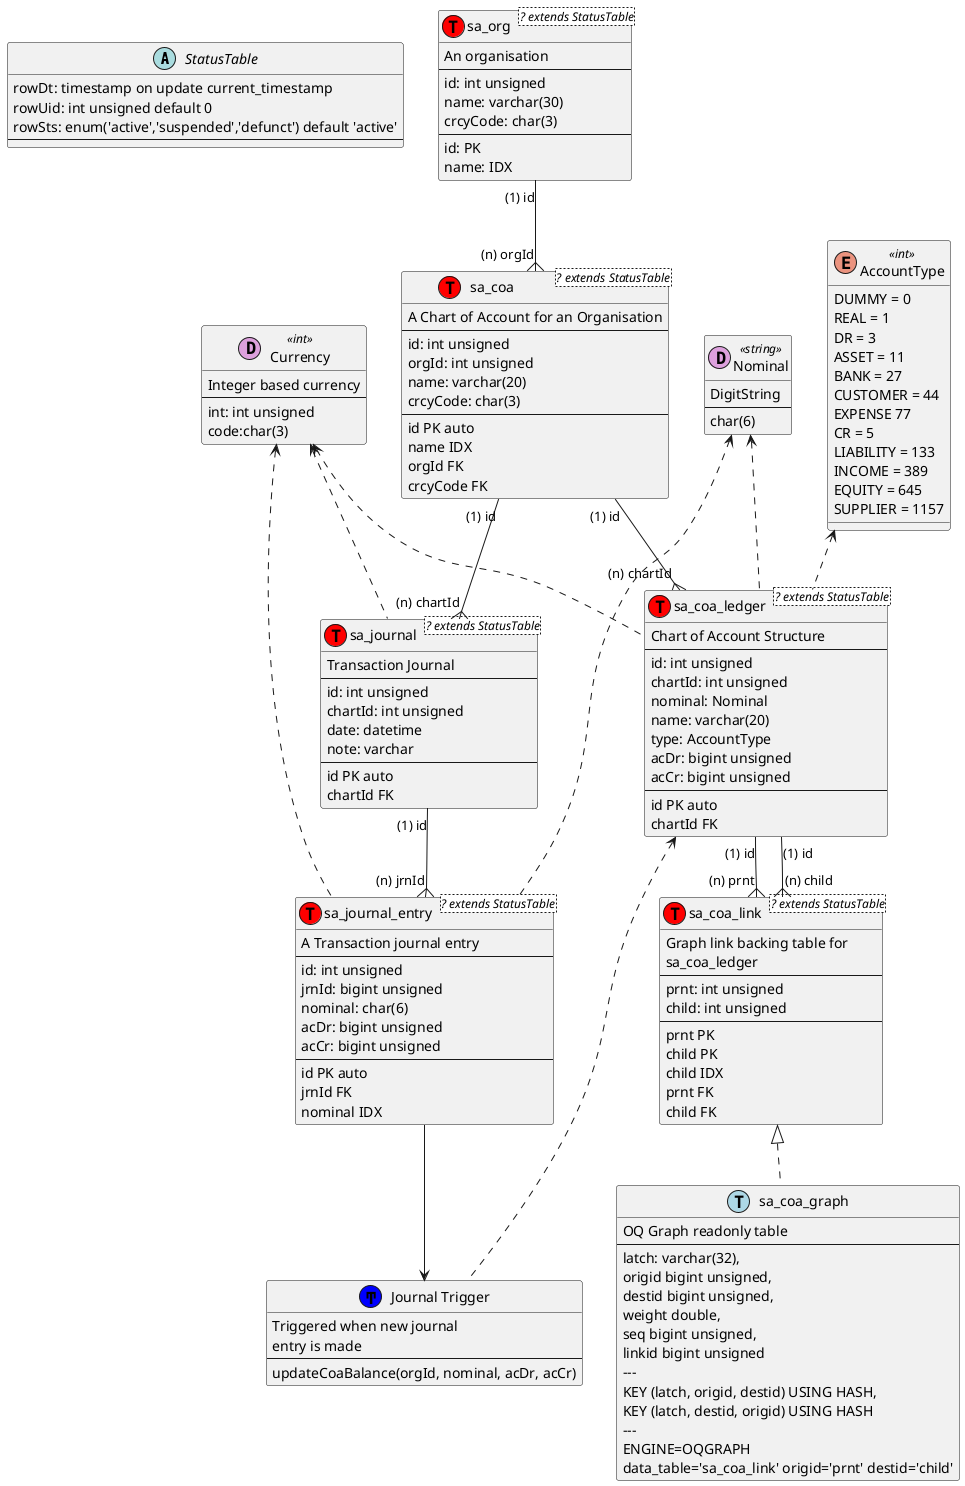 @startuml

abstract class StatusTable {
	rowDt: timestamp on update current_timestamp
	rowUid: int unsigned default 0
	rowSts: enum('active','suspended','defunct') default 'active'
	---
}

class sa_org<? extends StatusTable> << (T,red)>> {
	An organisation
	---
	id: int unsigned
	name: varchar(30)
	crcyCode: char(3)
	---
	id: PK
	name: IDX
}

class sa_coa<? extends StatusTable> << (T,red) >> {
	A Chart of Account for an Organisation
	---
	id: int unsigned
	orgId: int unsigned
	name: varchar(20)
	crcyCode: char(3)
	---
	id PK auto
	name IDX
	orgId FK
	crcyCode FK
}

class sa_coa_ledger<? extends StatusTable> << (T,red) >> {
	Chart of Account Structure
	---
	id: int unsigned
	chartId: int unsigned
	nominal: Nominal
	name: varchar(20)
	type: AccountType
	acDr: bigint unsigned
	acCr: bigint unsigned
	---
    id PK auto
	chartId FK
}

class sa_coa_link<? extends StatusTable> << (T,red) >> {
	Graph link backing table for
	sa_coa_ledger
	---
	prnt: int unsigned
	child: int unsigned
	---
	prnt PK
	child PK
	child IDX
	prnt FK
	child FK
}

class sa_coa_graph << (T,lightblue) >> {
	OQ Graph readonly table
	---
	latch: varchar(32),
  	origid bigint unsigned,
  	destid bigint unsigned,
  	weight double,
  	seq bigint unsigned,
  	linkid bigint unsigned
  	---
  	KEY (latch, origid, destid) USING HASH,
  	KEY (latch, destid, origid) USING HASH
  	---
  	ENGINE=OQGRAPH
    data_table='sa_coa_link' origid='prnt' destid='child'
}

class sa_journal<? extends StatusTable> << (T, red) >> {
	Transaction Journal
	---
	id: int unsigned
	chartId: int unsigned
	date: datetime
	note: varchar
	---
	id PK auto
	chartId FK
}

class sa_journal_entry<? extends StatusTable> << (T, red >> {
	A Transaction journal entry
	---
	id: int unsigned
	jrnId: bigint unsigned
	nominal: char(6)
	acDr: bigint unsigned
	acCr: bigint unsigned
	---
	id PK auto
	jrnId FK
	nominal IDX
}

enum AccountType << int >> {
	DUMMY = 0
	REAL = 1
	DR = 3
	ASSET = 11
	BANK = 27
	CUSTOMER = 44
	EXPENSE 77
	CR = 5
	LIABILITY = 133
	INCOME = 389
	EQUITY = 645
	SUPPLIER = 1157
}

class Currency << (D,plum) int >> {
	Integer based currency
	---
	int: int unsigned
	code:char(3)
}
class Nominal << (D,plum) string >> {
	DigitString
	---
	char(6)
}

class "Journal Trigger" << (Ͳ,blue) >> {
	Triggered when new journal
	entry is made
	---
	updateCoaBalance(orgId, nominal, acDr, acCr)
}

sa_org "(1) id" --{ "(n) orgId" sa_coa
sa_coa "(1) id" --{ "(n) chartId" sa_coa_ledger
sa_coa_ledger "(1) id" --{ "(n) prnt" sa_coa_link
sa_coa_ledger "(1) id" --{ "(n) child" sa_coa_link
sa_coa_link <|.. sa_coa_graph
sa_coa "(1) id" --{ "(n) chartId" sa_journal
sa_journal "(1) id" --{ "(n) jrnId" sa_journal_entry
sa_journal_entry --> "Journal Trigger"
sa_coa_ledger <.. "Journal Trigger"
AccountType <.. sa_coa_ledger
Currency <.. sa_coa_ledger
Nominal <.. sa_coa_ledger
Nominal <.. sa_journal_entry
Currency <.. sa_journal
Currency <.. sa_journal_entry
@enduml